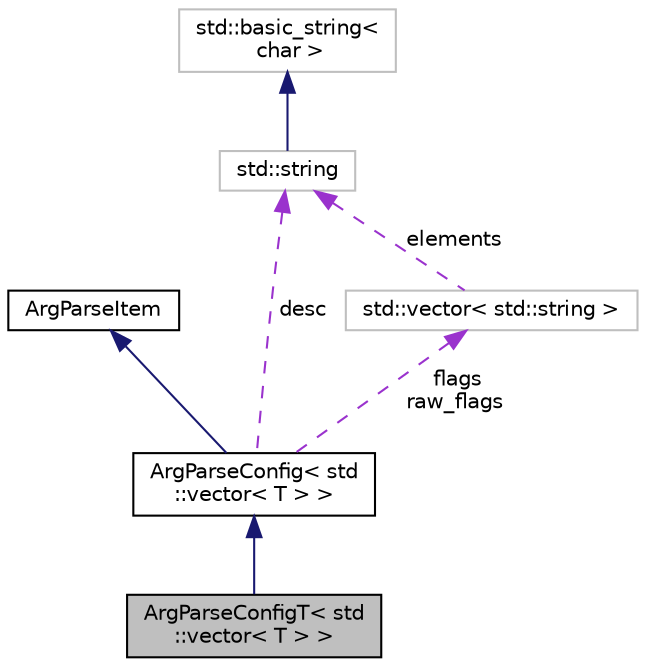 digraph "ArgParseConfigT&lt; std::vector&lt; T &gt; &gt;"
{
  edge [fontname="Helvetica",fontsize="10",labelfontname="Helvetica",labelfontsize="10"];
  node [fontname="Helvetica",fontsize="10",shape=record];
  Node1 [label="ArgParseConfigT\< std\l::vector\< T \> \>",height=0.2,width=0.4,color="black", fillcolor="grey75", style="filled" fontcolor="black"];
  Node2 -> Node1 [dir="back",color="midnightblue",fontsize="10",style="solid",fontname="Helvetica"];
  Node2 [label="ArgParseConfig\< std\l::vector\< T \> \>",height=0.2,width=0.4,color="black", fillcolor="white", style="filled",URL="$classArgParseConfig.html"];
  Node3 -> Node2 [dir="back",color="midnightblue",fontsize="10",style="solid",fontname="Helvetica"];
  Node3 [label="ArgParseItem",height=0.2,width=0.4,color="black", fillcolor="white", style="filled",URL="$classArgParseItem.html"];
  Node4 -> Node2 [dir="back",color="darkorchid3",fontsize="10",style="dashed",label=" desc" ,fontname="Helvetica"];
  Node4 [label="std::string",height=0.2,width=0.4,color="grey75", fillcolor="white", style="filled",tooltip="STL class. "];
  Node5 -> Node4 [dir="back",color="midnightblue",fontsize="10",style="solid",fontname="Helvetica"];
  Node5 [label="std::basic_string\<\l char \>",height=0.2,width=0.4,color="grey75", fillcolor="white", style="filled",tooltip="STL class. "];
  Node6 -> Node2 [dir="back",color="darkorchid3",fontsize="10",style="dashed",label=" flags\nraw_flags" ,fontname="Helvetica"];
  Node6 [label="std::vector\< std::string \>",height=0.2,width=0.4,color="grey75", fillcolor="white", style="filled"];
  Node4 -> Node6 [dir="back",color="darkorchid3",fontsize="10",style="dashed",label=" elements" ,fontname="Helvetica"];
}
